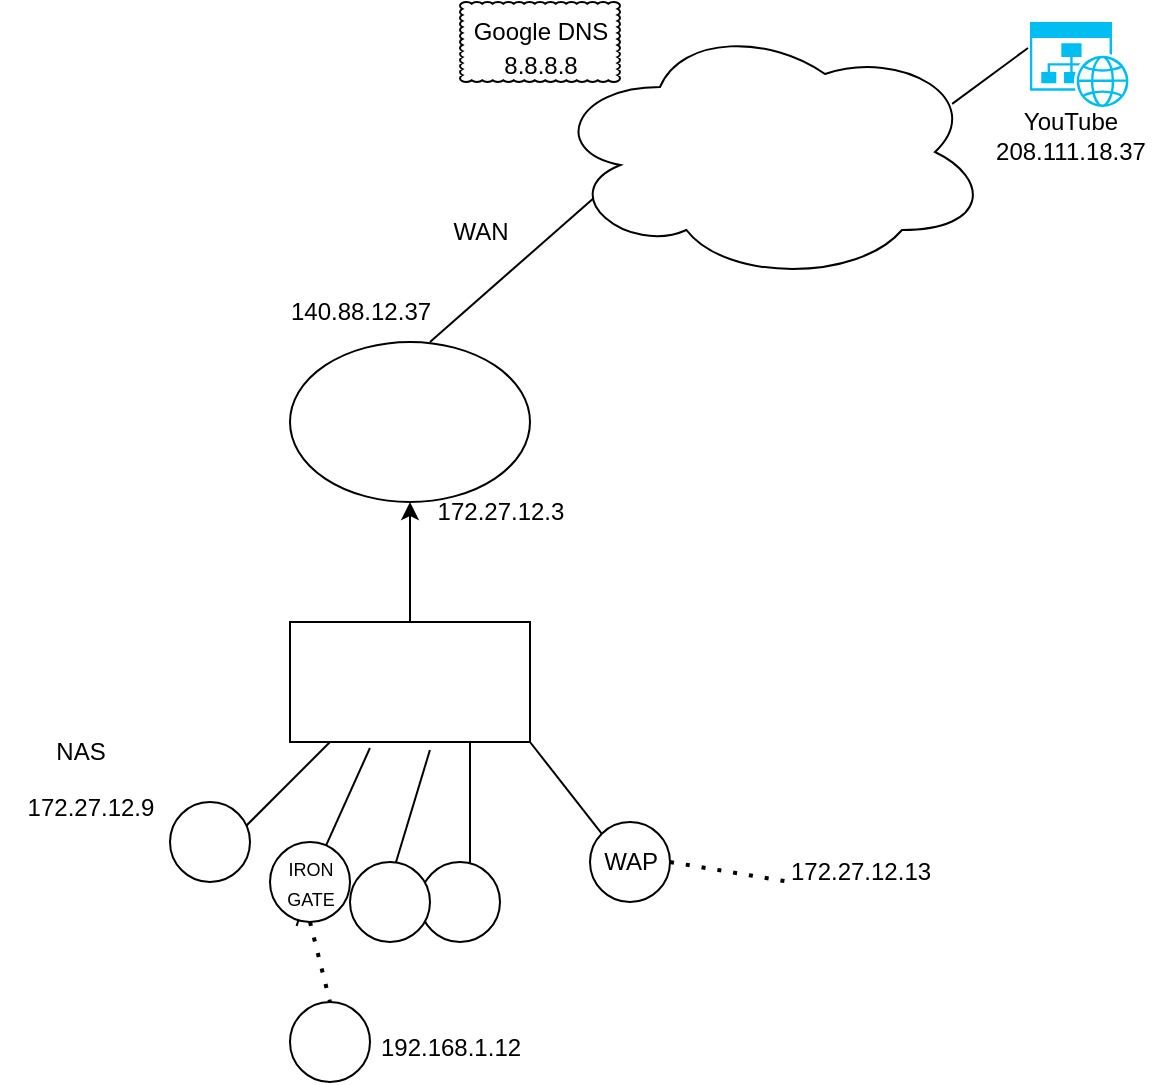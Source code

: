 <mxfile version="28.2.3">
  <diagram name="Page-1" id="GOzAeb2YR54K011LflTM">
    <mxGraphModel dx="946" dy="1709" grid="1" gridSize="10" guides="1" tooltips="1" connect="1" arrows="1" fold="1" page="1" pageScale="1" pageWidth="850" pageHeight="1100" math="0" shadow="0">
      <root>
        <mxCell id="0" />
        <mxCell id="1" parent="0" />
        <mxCell id="nIDenRsg56QTQGyNa-1a-1" value="" style="ellipse;whiteSpace=wrap;html=1;" parent="1" vertex="1">
          <mxGeometry x="360" y="110" width="120" height="80" as="geometry" />
        </mxCell>
        <mxCell id="nIDenRsg56QTQGyNa-1a-12" value="" style="edgeStyle=orthogonalEdgeStyle;rounded=0;orthogonalLoop=1;jettySize=auto;html=1;" parent="1" source="nIDenRsg56QTQGyNa-1a-3" target="nIDenRsg56QTQGyNa-1a-1" edge="1">
          <mxGeometry relative="1" as="geometry" />
        </mxCell>
        <mxCell id="nIDenRsg56QTQGyNa-1a-3" value="" style="rounded=0;whiteSpace=wrap;html=1;" parent="1" vertex="1">
          <mxGeometry x="360" y="250" width="120" height="60" as="geometry" />
        </mxCell>
        <mxCell id="nIDenRsg56QTQGyNa-1a-4" value="" style="endArrow=none;html=1;rounded=0;" parent="1" edge="1">
          <mxGeometry width="50" height="50" relative="1" as="geometry">
            <mxPoint x="330" y="360" as="sourcePoint" />
            <mxPoint x="380" y="310" as="targetPoint" />
          </mxGeometry>
        </mxCell>
        <mxCell id="nIDenRsg56QTQGyNa-1a-8" value="" style="endArrow=none;html=1;rounded=0;entryX=0.333;entryY=1.05;entryDx=0;entryDy=0;entryPerimeter=0;" parent="1" source="nIDenRsg56QTQGyNa-1a-14" target="nIDenRsg56QTQGyNa-1a-3" edge="1">
          <mxGeometry width="50" height="50" relative="1" as="geometry">
            <mxPoint x="370" y="380" as="sourcePoint" />
            <mxPoint x="400" y="340" as="targetPoint" />
          </mxGeometry>
        </mxCell>
        <mxCell id="nIDenRsg56QTQGyNa-1a-9" value="" style="endArrow=none;html=1;rounded=0;entryX=0.75;entryY=1;entryDx=0;entryDy=0;" parent="1" target="nIDenRsg56QTQGyNa-1a-3" edge="1">
          <mxGeometry width="50" height="50" relative="1" as="geometry">
            <mxPoint x="450" y="390" as="sourcePoint" />
            <mxPoint x="450" y="360" as="targetPoint" />
          </mxGeometry>
        </mxCell>
        <mxCell id="nIDenRsg56QTQGyNa-1a-10" value="" style="endArrow=none;html=1;rounded=0;entryX=0.583;entryY=1.067;entryDx=0;entryDy=0;entryPerimeter=0;" parent="1" target="nIDenRsg56QTQGyNa-1a-3" edge="1">
          <mxGeometry width="50" height="50" relative="1" as="geometry">
            <mxPoint x="410" y="380" as="sourcePoint" />
            <mxPoint x="460" y="320" as="targetPoint" />
          </mxGeometry>
        </mxCell>
        <mxCell id="nIDenRsg56QTQGyNa-1a-13" value="" style="ellipse;whiteSpace=wrap;html=1;aspect=fixed;" parent="1" vertex="1">
          <mxGeometry x="300" y="340" width="40" height="40" as="geometry" />
        </mxCell>
        <mxCell id="nIDenRsg56QTQGyNa-1a-15" value="" style="endArrow=none;html=1;rounded=0;entryX=0.333;entryY=1.05;entryDx=0;entryDy=0;entryPerimeter=0;" parent="1" target="nIDenRsg56QTQGyNa-1a-14" edge="1">
          <mxGeometry width="50" height="50" relative="1" as="geometry">
            <mxPoint x="370" y="380" as="sourcePoint" />
            <mxPoint x="400" y="313" as="targetPoint" />
          </mxGeometry>
        </mxCell>
        <mxCell id="nIDenRsg56QTQGyNa-1a-14" value="" style="ellipse;whiteSpace=wrap;html=1;aspect=fixed;" parent="1" vertex="1">
          <mxGeometry x="350" y="360" width="40" height="40" as="geometry" />
        </mxCell>
        <mxCell id="nIDenRsg56QTQGyNa-1a-16" value="" style="ellipse;whiteSpace=wrap;html=1;aspect=fixed;" parent="1" vertex="1">
          <mxGeometry x="425" y="370" width="40" height="40" as="geometry" />
        </mxCell>
        <mxCell id="nIDenRsg56QTQGyNa-1a-17" value="" style="ellipse;whiteSpace=wrap;html=1;aspect=fixed;" parent="1" vertex="1">
          <mxGeometry x="390" y="370" width="40" height="40" as="geometry" />
        </mxCell>
        <mxCell id="nIDenRsg56QTQGyNa-1a-18" value="" style="ellipse;whiteSpace=wrap;html=1;aspect=fixed;" parent="1" vertex="1">
          <mxGeometry x="510" y="350" width="40" height="40" as="geometry" />
        </mxCell>
        <mxCell id="nIDenRsg56QTQGyNa-1a-20" value="" style="endArrow=none;html=1;rounded=0;entryX=0.038;entryY=0.5;entryDx=0;entryDy=0;entryPerimeter=0;" parent="1" edge="1">
          <mxGeometry width="50" height="50" relative="1" as="geometry">
            <mxPoint x="430" y="110" as="sourcePoint" />
            <mxPoint x="521.02" y="30" as="targetPoint" />
          </mxGeometry>
        </mxCell>
        <mxCell id="nIDenRsg56QTQGyNa-1a-22" value="140.88.12.37" style="text;html=1;align=center;verticalAlign=middle;resizable=0;points=[];autosize=1;strokeColor=none;fillColor=none;" parent="1" vertex="1">
          <mxGeometry x="350" y="80" width="90" height="30" as="geometry" />
        </mxCell>
        <mxCell id="nIDenRsg56QTQGyNa-1a-23" value="WAN" style="text;html=1;align=center;verticalAlign=middle;resizable=0;points=[];autosize=1;strokeColor=none;fillColor=none;" parent="1" vertex="1">
          <mxGeometry x="430" y="40" width="50" height="30" as="geometry" />
        </mxCell>
        <mxCell id="nIDenRsg56QTQGyNa-1a-24" value="WAP" style="text;html=1;align=center;verticalAlign=middle;resizable=0;points=[];autosize=1;strokeColor=none;fillColor=none;" parent="1" vertex="1">
          <mxGeometry x="505" y="355" width="50" height="30" as="geometry" />
        </mxCell>
        <mxCell id="nIDenRsg56QTQGyNa-1a-26" value="" style="endArrow=none;html=1;rounded=0;entryX=1;entryY=1;entryDx=0;entryDy=0;exitX=0;exitY=0;exitDx=0;exitDy=0;" parent="1" target="nIDenRsg56QTQGyNa-1a-3" edge="1" source="nIDenRsg56QTQGyNa-1a-18">
          <mxGeometry width="50" height="50" relative="1" as="geometry">
            <mxPoint x="527" y="354" as="sourcePoint" />
            <mxPoint x="513.333" y="330" as="targetPoint" />
          </mxGeometry>
        </mxCell>
        <mxCell id="nIDenRsg56QTQGyNa-1a-27" value="172.27.12.9" style="text;html=1;align=center;verticalAlign=middle;resizable=0;points=[];autosize=1;strokeColor=none;fillColor=none;" parent="1" vertex="1">
          <mxGeometry x="215" y="328" width="90" height="30" as="geometry" />
        </mxCell>
        <mxCell id="nIDenRsg56QTQGyNa-1a-28" value="172.27.12.3" style="text;html=1;align=center;verticalAlign=middle;resizable=0;points=[];autosize=1;strokeColor=none;fillColor=none;" parent="1" vertex="1">
          <mxGeometry x="420" y="180" width="90" height="30" as="geometry" />
        </mxCell>
        <mxCell id="nIDenRsg56QTQGyNa-1a-29" value="172.27.12.13" style="text;html=1;align=center;verticalAlign=middle;resizable=0;points=[];autosize=1;strokeColor=none;fillColor=none;" parent="1" vertex="1">
          <mxGeometry x="600" y="360" width="90" height="30" as="geometry" />
        </mxCell>
        <mxCell id="nIDenRsg56QTQGyNa-1a-31" value="" style="endArrow=none;dashed=1;html=1;dashPattern=1 3;strokeWidth=2;rounded=0;entryX=0.111;entryY=0.667;entryDx=0;entryDy=0;entryPerimeter=0;exitX=1;exitY=0.5;exitDx=0;exitDy=0;" parent="1" source="nIDenRsg56QTQGyNa-1a-18" target="nIDenRsg56QTQGyNa-1a-29" edge="1">
          <mxGeometry width="50" height="50" relative="1" as="geometry">
            <mxPoint x="480" y="470" as="sourcePoint" />
            <mxPoint x="530" y="420" as="targetPoint" />
          </mxGeometry>
        </mxCell>
        <mxCell id="nIDenRsg56QTQGyNa-1a-32" value="NAS" style="text;html=1;align=center;verticalAlign=middle;resizable=0;points=[];autosize=1;strokeColor=none;fillColor=none;" parent="1" vertex="1">
          <mxGeometry x="230" y="300" width="50" height="30" as="geometry" />
        </mxCell>
        <mxCell id="nIDenRsg56QTQGyNa-1a-33" value="&lt;font style=&quot;font-size: 9px;&quot;&gt;IRON&lt;/font&gt;&lt;div&gt;&lt;font style=&quot;font-size: 9px;&quot;&gt;GATE&lt;/font&gt;&lt;/div&gt;" style="text;html=1;align=center;verticalAlign=middle;resizable=0;points=[];autosize=1;strokeColor=none;fillColor=none;" parent="1" vertex="1">
          <mxGeometry x="345" y="360" width="50" height="40" as="geometry" />
        </mxCell>
        <mxCell id="nIDenRsg56QTQGyNa-1a-35" value="" style="endArrow=none;dashed=1;html=1;dashPattern=1 3;strokeWidth=2;rounded=0;exitX=0.5;exitY=1;exitDx=0;exitDy=0;entryX=0.5;entryY=0;entryDx=0;entryDy=0;" parent="1" source="nIDenRsg56QTQGyNa-1a-14" edge="1" target="nIDenRsg56QTQGyNa-1a-36">
          <mxGeometry width="50" height="50" relative="1" as="geometry">
            <mxPoint x="390" y="430" as="sourcePoint" />
            <mxPoint x="370" y="458" as="targetPoint" />
          </mxGeometry>
        </mxCell>
        <mxCell id="nIDenRsg56QTQGyNa-1a-36" value="" style="ellipse;whiteSpace=wrap;html=1;aspect=fixed;" parent="1" vertex="1">
          <mxGeometry x="360" y="440" width="40" height="40" as="geometry" />
        </mxCell>
        <mxCell id="nIDenRsg56QTQGyNa-1a-37" value="192.168.1.12" style="text;html=1;align=center;verticalAlign=middle;resizable=0;points=[];autosize=1;strokeColor=none;fillColor=none;" parent="1" vertex="1">
          <mxGeometry x="395" y="448" width="90" height="30" as="geometry" />
        </mxCell>
        <mxCell id="w-CTw1qeiZE5yqbahT1u-1" value="" style="ellipse;shape=cloud;whiteSpace=wrap;html=1;" vertex="1" parent="1">
          <mxGeometry x="490" y="-50" width="220" height="130" as="geometry" />
        </mxCell>
        <mxCell id="w-CTw1qeiZE5yqbahT1u-4" value="" style="group" vertex="1" connectable="0" parent="1">
          <mxGeometry x="440" y="-60" width="90" height="47" as="geometry" />
        </mxCell>
        <mxCell id="w-CTw1qeiZE5yqbahT1u-2" value="" style="whiteSpace=wrap;html=1;shape=mxgraph.basic.cloud_rect" vertex="1" parent="w-CTw1qeiZE5yqbahT1u-4">
          <mxGeometry x="5" width="80" height="40" as="geometry" />
        </mxCell>
        <mxCell id="w-CTw1qeiZE5yqbahT1u-3" value="Google DNS" style="text;html=1;align=center;verticalAlign=middle;resizable=0;points=[];autosize=1;strokeColor=none;fillColor=none;" vertex="1" parent="w-CTw1qeiZE5yqbahT1u-4">
          <mxGeometry width="90" height="30" as="geometry" />
        </mxCell>
        <mxCell id="nIDenRsg56QTQGyNa-1a-21" value="8.8.8.8" style="text;html=1;align=center;verticalAlign=middle;resizable=0;points=[];autosize=1;strokeColor=none;fillColor=none;" parent="w-CTw1qeiZE5yqbahT1u-4" vertex="1">
          <mxGeometry x="15" y="17" width="60" height="30" as="geometry" />
        </mxCell>
        <mxCell id="w-CTw1qeiZE5yqbahT1u-5" value="" style="verticalLabelPosition=bottom;html=1;verticalAlign=top;align=center;strokeColor=none;fillColor=#00BEF2;shape=mxgraph.azure.website_generic;pointerEvents=1;" vertex="1" parent="1">
          <mxGeometry x="730" y="-50" width="50" height="42.5" as="geometry" />
        </mxCell>
        <mxCell id="w-CTw1qeiZE5yqbahT1u-6" value="YouTube&lt;div&gt;208.111.18.37&lt;/div&gt;" style="text;html=1;align=center;verticalAlign=middle;resizable=0;points=[];autosize=1;strokeColor=none;fillColor=none;" vertex="1" parent="1">
          <mxGeometry x="700" y="-13" width="100" height="40" as="geometry" />
        </mxCell>
        <mxCell id="w-CTw1qeiZE5yqbahT1u-8" value="" style="endArrow=none;html=1;rounded=0;entryX=-0.02;entryY=0.306;entryDx=0;entryDy=0;entryPerimeter=0;exitX=0.914;exitY=0.315;exitDx=0;exitDy=0;exitPerimeter=0;" edge="1" parent="1" source="w-CTw1qeiZE5yqbahT1u-1" target="w-CTw1qeiZE5yqbahT1u-5">
          <mxGeometry width="50" height="50" relative="1" as="geometry">
            <mxPoint x="650" y="-30" as="sourcePoint" />
            <mxPoint x="700" y="-80" as="targetPoint" />
          </mxGeometry>
        </mxCell>
      </root>
    </mxGraphModel>
  </diagram>
</mxfile>
